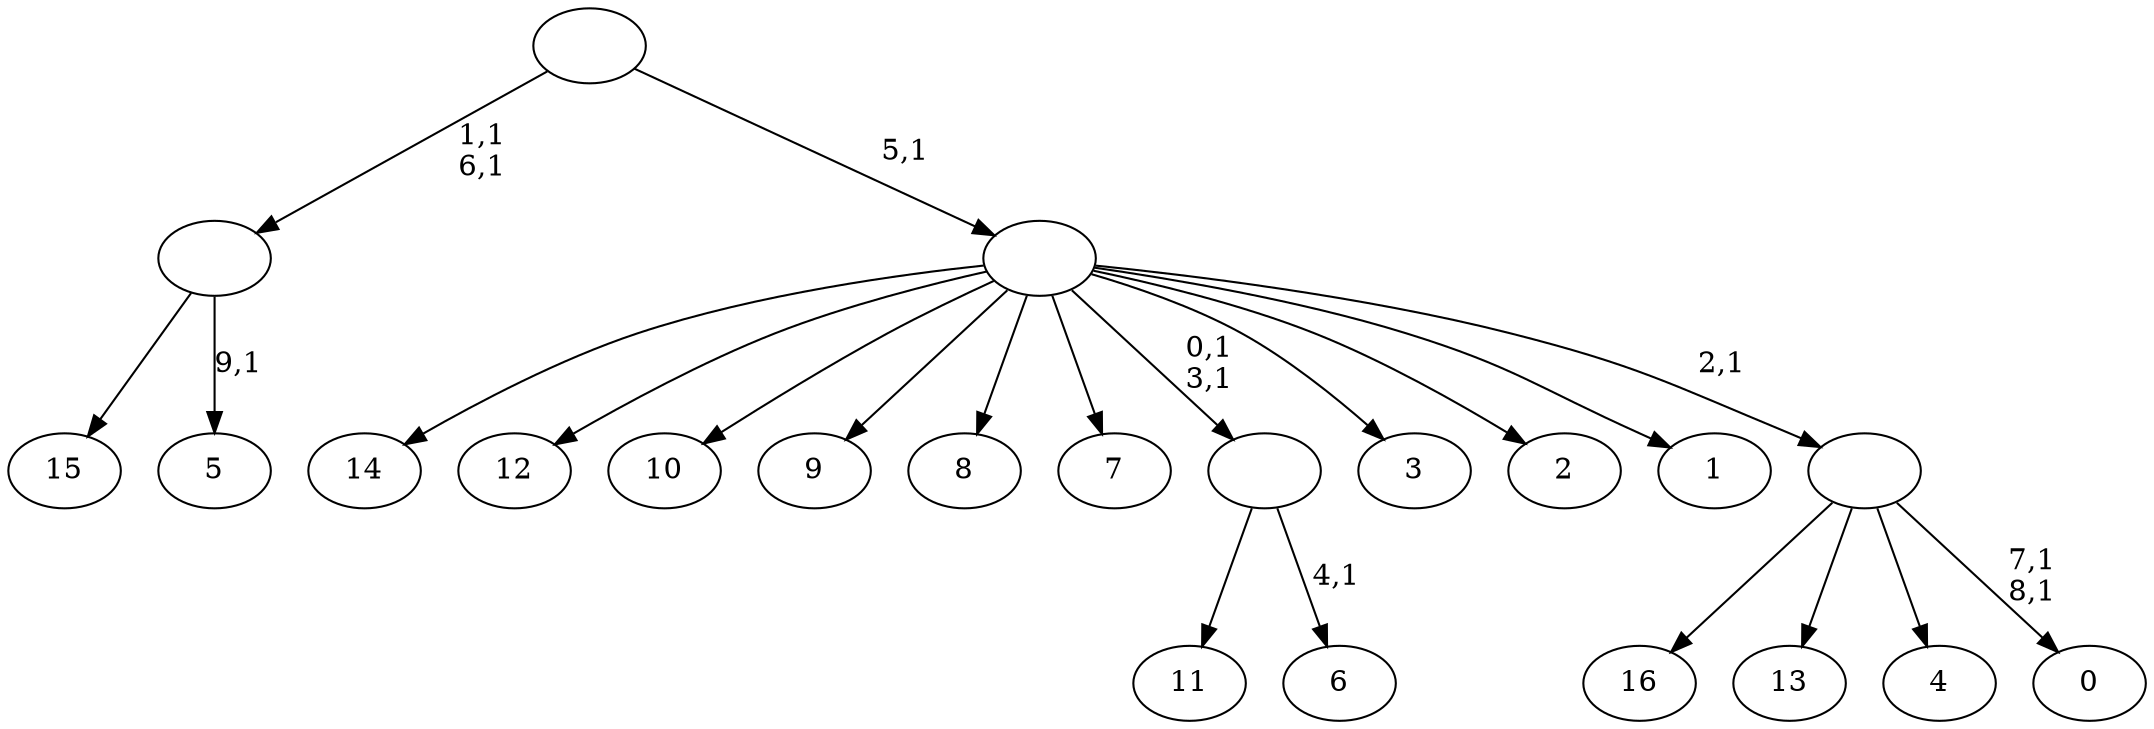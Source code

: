 digraph T {
	27 [label="16"]
	26 [label="15"]
	25 [label="14"]
	24 [label="13"]
	23 [label="12"]
	22 [label="11"]
	21 [label="10"]
	20 [label="9"]
	19 [label="8"]
	18 [label="7"]
	17 [label="6"]
	15 [label=""]
	13 [label="5"]
	11 [label=""]
	9 [label="4"]
	8 [label="3"]
	7 [label="2"]
	6 [label="1"]
	5 [label="0"]
	2 [label=""]
	1 [label=""]
	0 [label=""]
	15 -> 17 [label="4,1"]
	15 -> 22 [label=""]
	11 -> 13 [label="9,1"]
	11 -> 26 [label=""]
	2 -> 5 [label="7,1\n8,1"]
	2 -> 27 [label=""]
	2 -> 24 [label=""]
	2 -> 9 [label=""]
	1 -> 15 [label="0,1\n3,1"]
	1 -> 25 [label=""]
	1 -> 23 [label=""]
	1 -> 21 [label=""]
	1 -> 20 [label=""]
	1 -> 19 [label=""]
	1 -> 18 [label=""]
	1 -> 8 [label=""]
	1 -> 7 [label=""]
	1 -> 6 [label=""]
	1 -> 2 [label="2,1"]
	0 -> 11 [label="1,1\n6,1"]
	0 -> 1 [label="5,1"]
}
